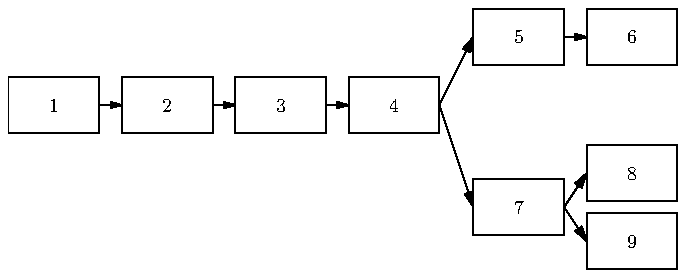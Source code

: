 defaultpen(fontsize(10pt));
unitsize(1cm);
real w = 1;
real l = 1.6;
real offset = 2*w+l/2;
path a_box = box((0, 0), (l, w));
path a_arrow = (l,w/2)--(l+2-l,w/2);
path a_label = (l/2, w/2);

draw(shift(0)*a_box);
draw(shift(2)*a_box);
draw(shift(4)*a_box);
draw(shift(6)*a_box);
draw(shift(8.2,1.2*w)*a_box);
draw(shift(10.2,1.2*w)*a_box);
draw(shift(8.2,-w*1.8)*a_box);
draw(shift(10.2,-w*1.2)*a_box);
draw(shift(10.2,-w*2.4)*a_box);

draw(shift(0)*a_arrow, arrow=Arrow());
draw(shift(2)*a_arrow, arrow=Arrow());
draw(shift(4)*a_arrow, arrow=Arrow());
draw((6+l, w/2) -- (8.2, 1.7*w), arrow=Arrow());
draw((8.2+l, 1.7*w) -- (10.2, 1.7*w), arrow=Arrow());
draw((6+l, w/2) -- (8.2, -1.3*w), arrow=Arrow());
draw((8.2+l, -1.3*w) -- (10.2, -0.7*w), arrow=Arrow());
draw((8.2+l, -1.3*w) -- (10.2, -1.9*w), arrow=Arrow());

label("1", shift(0)*a_label);
label("2", shift(2)*a_label);
label("3", shift(4)*a_label);
label("4", shift(6)*a_label);
label("5", shift(8.2, w*1.2)*a_label);
label("6", shift(2)*(shift(8.2, w*1.2)*a_label));
label("7", shift(8.2,-1.8*w)*a_label);
label("8", shift(2,0.6*w)*(shift(8.2,-1.8*w)*a_label));
label("9", shift(2,-0.6*w)*(shift(8.2,-1.8*w)*a_label));
shipout(bbox(currentpicture, 2, 2, filltype=Draw(2, 2), p=invisible));
